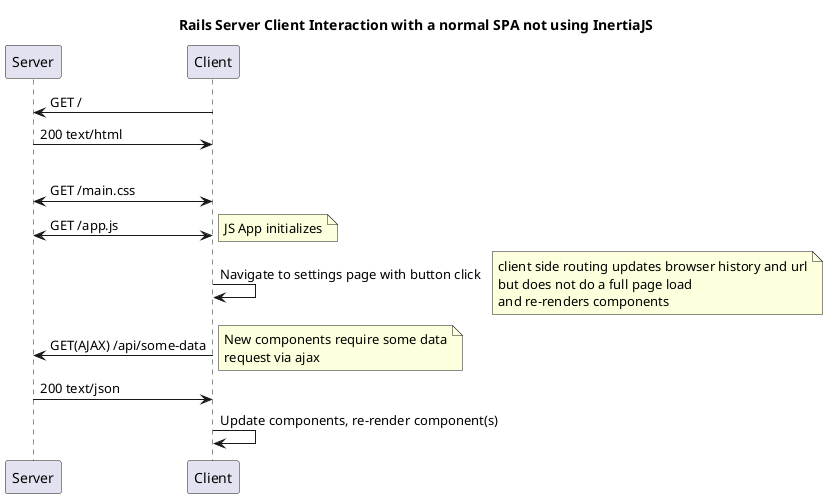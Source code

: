 @startuml overview
title Rails Server Client Interaction with a normal SPA not using InertiaJS
participant Server as s
participant Client as c

c -> s: GET /
s -> c: 200 text/html
|||
c <-> s: GET /main.css
c <-> s: GET /app.js
note right
JS App initializes
end note

c -> c: Navigate to settings page with button click

note right
client side routing updates browser history and url
but does not do a full page load
and re-renders components
end note

c -> s: GET(AJAX) /api/some-data
note right
New components require some data
request via ajax
end note

s -> c: 200 text/json
c -> c: Update components, re-render component(s)
@enduml

@startuml inertiajs
title Rails Server Client Interaction with InertiaJS SPA
participant Server as s
participant Client as c

c -> s: GET /
s -> c: 200 text/html
|||
c <-> s: GET /main.css
c <-> s: GET /app.js
note right
JS App initializes
end note

c -> s: 200 /settings
note right
Navigate to settings page with button click
end note

s -> c: 304 text/json
note right
304 response does not re-render page
Body includes name of front end page to render
And any date we needed
end note

c -> c: Render components

@enduml